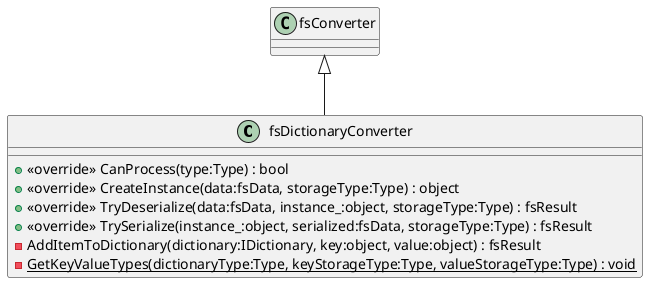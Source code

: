 @startuml
class fsDictionaryConverter {
    + <<override>> CanProcess(type:Type) : bool
    + <<override>> CreateInstance(data:fsData, storageType:Type) : object
    + <<override>> TryDeserialize(data:fsData, instance_:object, storageType:Type) : fsResult
    + <<override>> TrySerialize(instance_:object, serialized:fsData, storageType:Type) : fsResult
    - AddItemToDictionary(dictionary:IDictionary, key:object, value:object) : fsResult
    - {static} GetKeyValueTypes(dictionaryType:Type, keyStorageType:Type, valueStorageType:Type) : void
}
fsConverter <|-- fsDictionaryConverter
@enduml
